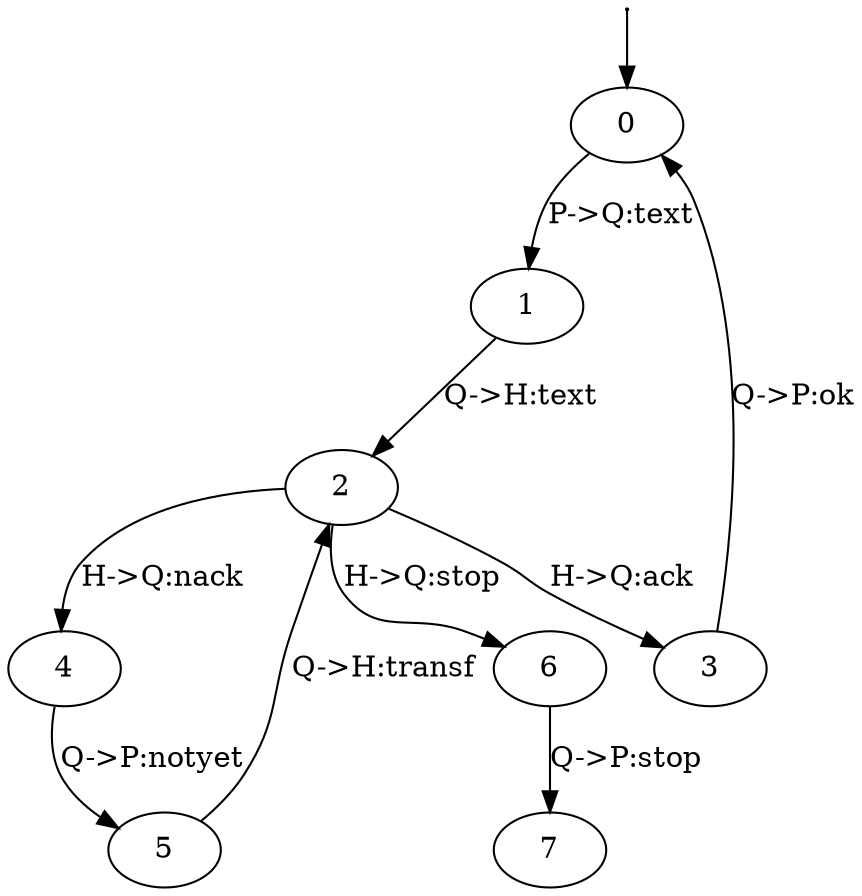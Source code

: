 digraph langProp {
    s0 [label="" height=0 width=0]
    s0 -> 0
    0 -> 1 [label="P->Q:text"]
    1 -> 2 [label="Q->H:text"]
    2 -> 3 [label="H->Q:ack"]
    3 -> 0 [label="Q->P:ok"]
    2 -> 4 [label="H->Q:nack"]
    4 -> 5 [label="Q->P:notyet"]
    5 -> 2 [label="Q->H:transf"]
    2 -> 6 [label="H->Q:stop"]
    6 -> 7 [label="Q->P:stop"]    
}